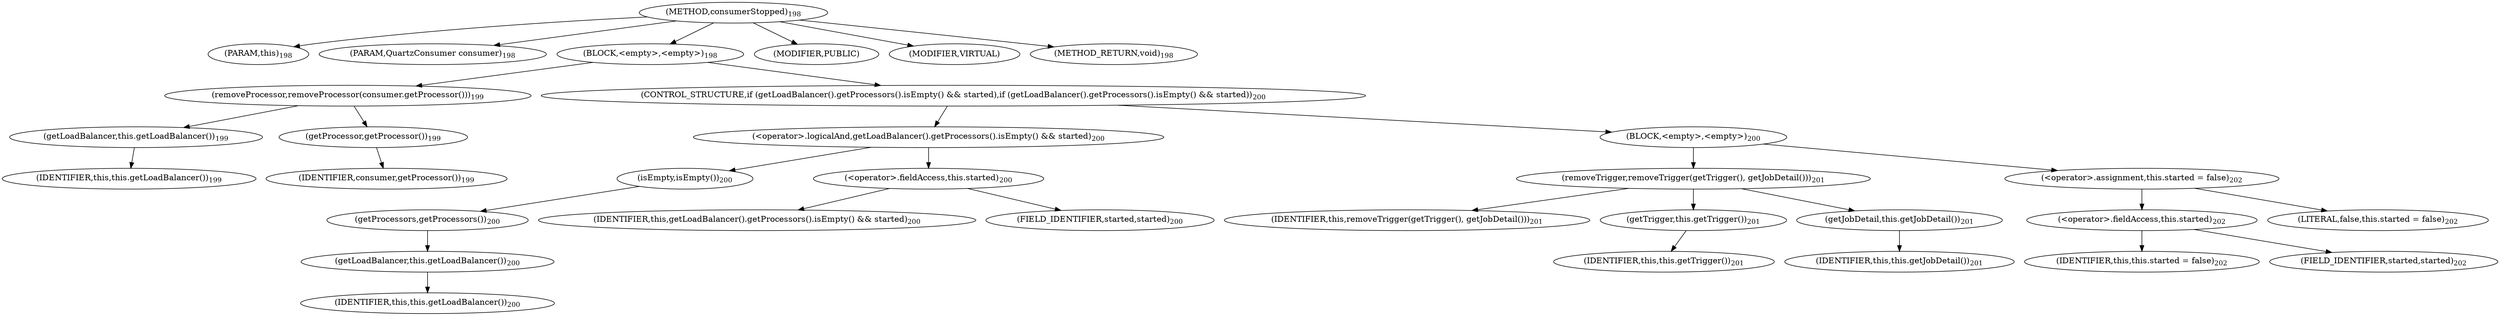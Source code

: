 digraph "consumerStopped" {  
"492" [label = <(METHOD,consumerStopped)<SUB>198</SUB>> ]
"41" [label = <(PARAM,this)<SUB>198</SUB>> ]
"493" [label = <(PARAM,QuartzConsumer consumer)<SUB>198</SUB>> ]
"494" [label = <(BLOCK,&lt;empty&gt;,&lt;empty&gt;)<SUB>198</SUB>> ]
"495" [label = <(removeProcessor,removeProcessor(consumer.getProcessor()))<SUB>199</SUB>> ]
"496" [label = <(getLoadBalancer,this.getLoadBalancer())<SUB>199</SUB>> ]
"40" [label = <(IDENTIFIER,this,this.getLoadBalancer())<SUB>199</SUB>> ]
"497" [label = <(getProcessor,getProcessor())<SUB>199</SUB>> ]
"498" [label = <(IDENTIFIER,consumer,getProcessor())<SUB>199</SUB>> ]
"499" [label = <(CONTROL_STRUCTURE,if (getLoadBalancer().getProcessors().isEmpty() &amp;&amp; started),if (getLoadBalancer().getProcessors().isEmpty() &amp;&amp; started))<SUB>200</SUB>> ]
"500" [label = <(&lt;operator&gt;.logicalAnd,getLoadBalancer().getProcessors().isEmpty() &amp;&amp; started)<SUB>200</SUB>> ]
"501" [label = <(isEmpty,isEmpty())<SUB>200</SUB>> ]
"502" [label = <(getProcessors,getProcessors())<SUB>200</SUB>> ]
"503" [label = <(getLoadBalancer,this.getLoadBalancer())<SUB>200</SUB>> ]
"42" [label = <(IDENTIFIER,this,this.getLoadBalancer())<SUB>200</SUB>> ]
"504" [label = <(&lt;operator&gt;.fieldAccess,this.started)<SUB>200</SUB>> ]
"505" [label = <(IDENTIFIER,this,getLoadBalancer().getProcessors().isEmpty() &amp;&amp; started)<SUB>200</SUB>> ]
"506" [label = <(FIELD_IDENTIFIER,started,started)<SUB>200</SUB>> ]
"507" [label = <(BLOCK,&lt;empty&gt;,&lt;empty&gt;)<SUB>200</SUB>> ]
"508" [label = <(removeTrigger,removeTrigger(getTrigger(), getJobDetail()))<SUB>201</SUB>> ]
"45" [label = <(IDENTIFIER,this,removeTrigger(getTrigger(), getJobDetail()))<SUB>201</SUB>> ]
"509" [label = <(getTrigger,this.getTrigger())<SUB>201</SUB>> ]
"43" [label = <(IDENTIFIER,this,this.getTrigger())<SUB>201</SUB>> ]
"510" [label = <(getJobDetail,this.getJobDetail())<SUB>201</SUB>> ]
"44" [label = <(IDENTIFIER,this,this.getJobDetail())<SUB>201</SUB>> ]
"511" [label = <(&lt;operator&gt;.assignment,this.started = false)<SUB>202</SUB>> ]
"512" [label = <(&lt;operator&gt;.fieldAccess,this.started)<SUB>202</SUB>> ]
"513" [label = <(IDENTIFIER,this,this.started = false)<SUB>202</SUB>> ]
"514" [label = <(FIELD_IDENTIFIER,started,started)<SUB>202</SUB>> ]
"515" [label = <(LITERAL,false,this.started = false)<SUB>202</SUB>> ]
"516" [label = <(MODIFIER,PUBLIC)> ]
"517" [label = <(MODIFIER,VIRTUAL)> ]
"518" [label = <(METHOD_RETURN,void)<SUB>198</SUB>> ]
  "492" -> "41" 
  "492" -> "493" 
  "492" -> "494" 
  "492" -> "516" 
  "492" -> "517" 
  "492" -> "518" 
  "494" -> "495" 
  "494" -> "499" 
  "495" -> "496" 
  "495" -> "497" 
  "496" -> "40" 
  "497" -> "498" 
  "499" -> "500" 
  "499" -> "507" 
  "500" -> "501" 
  "500" -> "504" 
  "501" -> "502" 
  "502" -> "503" 
  "503" -> "42" 
  "504" -> "505" 
  "504" -> "506" 
  "507" -> "508" 
  "507" -> "511" 
  "508" -> "45" 
  "508" -> "509" 
  "508" -> "510" 
  "509" -> "43" 
  "510" -> "44" 
  "511" -> "512" 
  "511" -> "515" 
  "512" -> "513" 
  "512" -> "514" 
}
